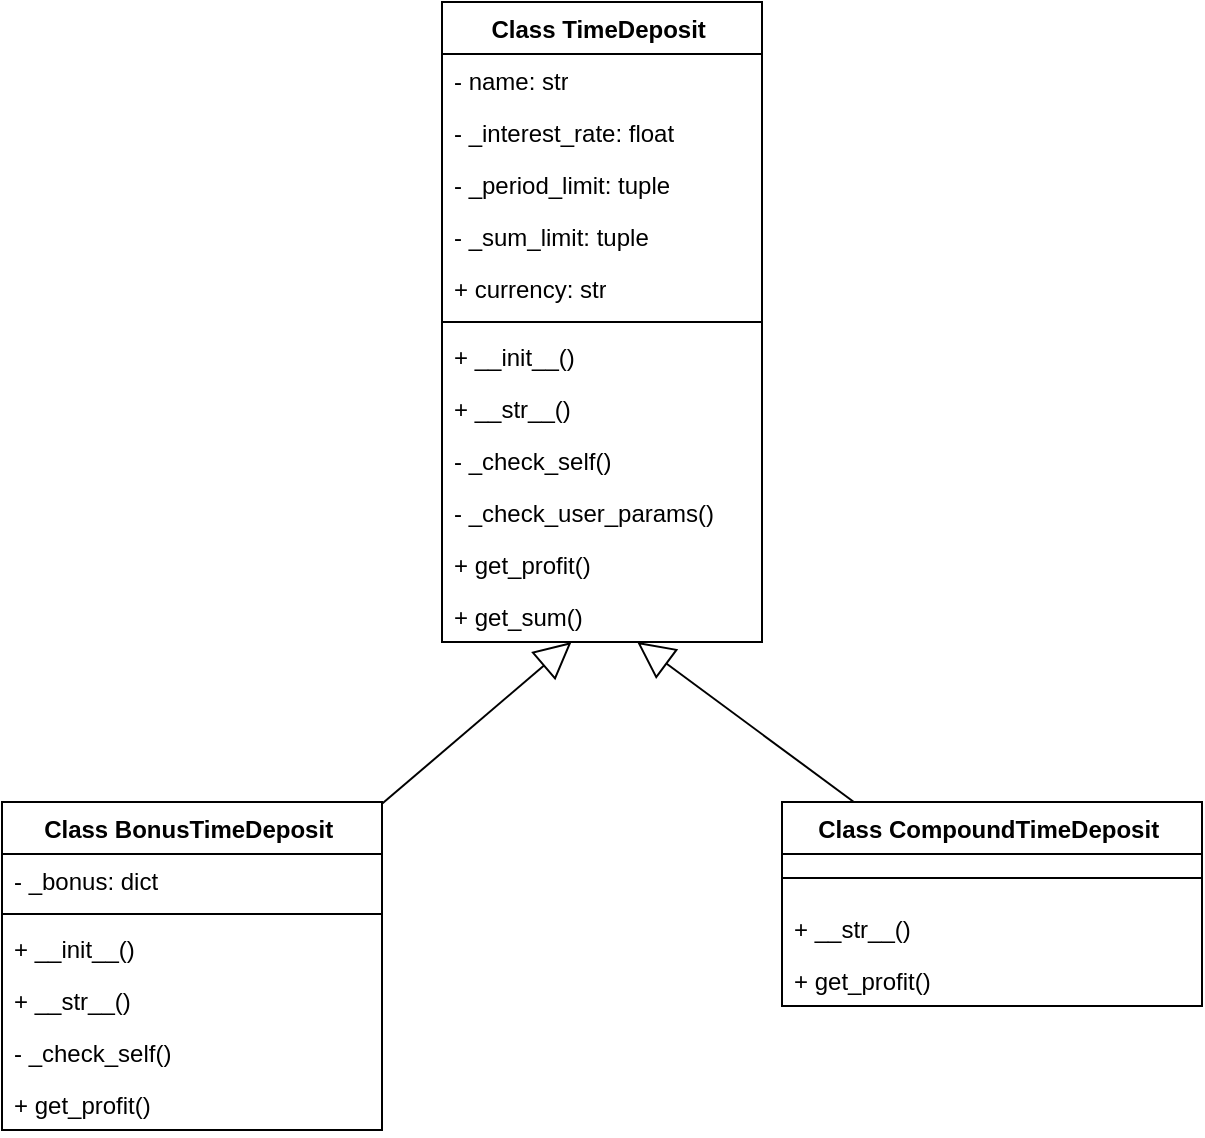 <mxfile version="26.0.16">
  <diagram name="Page-1" id="zIRlk22ubF4pOf5T_rgx">
    <mxGraphModel dx="1395" dy="650" grid="1" gridSize="10" guides="1" tooltips="1" connect="1" arrows="1" fold="1" page="1" pageScale="1" pageWidth="827" pageHeight="1169" math="0" shadow="0">
      <root>
        <mxCell id="0" />
        <mxCell id="1" parent="0" />
        <mxCell id="BXN1IJrcgpwODLjcUahs-1" value="Class&amp;nbsp;TimeDeposit&amp;nbsp;" style="swimlane;fontStyle=1;align=center;verticalAlign=top;childLayout=stackLayout;horizontal=1;startSize=26;horizontalStack=0;resizeParent=1;resizeParentMax=0;resizeLast=0;collapsible=1;marginBottom=0;whiteSpace=wrap;html=1;" vertex="1" parent="1">
          <mxGeometry x="360" y="60" width="160" height="320" as="geometry" />
        </mxCell>
        <mxCell id="BXN1IJrcgpwODLjcUahs-2" value="- name: str" style="text;strokeColor=none;fillColor=none;align=left;verticalAlign=top;spacingLeft=4;spacingRight=4;overflow=hidden;rotatable=0;points=[[0,0.5],[1,0.5]];portConstraint=eastwest;whiteSpace=wrap;html=1;" vertex="1" parent="BXN1IJrcgpwODLjcUahs-1">
          <mxGeometry y="26" width="160" height="26" as="geometry" />
        </mxCell>
        <mxCell id="BXN1IJrcgpwODLjcUahs-6" value="- _interest_rate: float" style="text;strokeColor=none;fillColor=none;align=left;verticalAlign=top;spacingLeft=4;spacingRight=4;overflow=hidden;rotatable=0;points=[[0,0.5],[1,0.5]];portConstraint=eastwest;whiteSpace=wrap;html=1;" vertex="1" parent="BXN1IJrcgpwODLjcUahs-1">
          <mxGeometry y="52" width="160" height="26" as="geometry" />
        </mxCell>
        <mxCell id="BXN1IJrcgpwODLjcUahs-7" value="- _period_limit: tuple" style="text;strokeColor=none;fillColor=none;align=left;verticalAlign=top;spacingLeft=4;spacingRight=4;overflow=hidden;rotatable=0;points=[[0,0.5],[1,0.5]];portConstraint=eastwest;whiteSpace=wrap;html=1;" vertex="1" parent="BXN1IJrcgpwODLjcUahs-1">
          <mxGeometry y="78" width="160" height="26" as="geometry" />
        </mxCell>
        <mxCell id="BXN1IJrcgpwODLjcUahs-8" value="- _sum_limit: tuple" style="text;strokeColor=none;fillColor=none;align=left;verticalAlign=top;spacingLeft=4;spacingRight=4;overflow=hidden;rotatable=0;points=[[0,0.5],[1,0.5]];portConstraint=eastwest;whiteSpace=wrap;html=1;" vertex="1" parent="BXN1IJrcgpwODLjcUahs-1">
          <mxGeometry y="104" width="160" height="26" as="geometry" />
        </mxCell>
        <mxCell id="BXN1IJrcgpwODLjcUahs-9" value="+ currency: str" style="text;strokeColor=none;fillColor=none;align=left;verticalAlign=top;spacingLeft=4;spacingRight=4;overflow=hidden;rotatable=0;points=[[0,0.5],[1,0.5]];portConstraint=eastwest;whiteSpace=wrap;html=1;" vertex="1" parent="BXN1IJrcgpwODLjcUahs-1">
          <mxGeometry y="130" width="160" height="26" as="geometry" />
        </mxCell>
        <mxCell id="BXN1IJrcgpwODLjcUahs-3" value="" style="line;strokeWidth=1;fillColor=none;align=left;verticalAlign=middle;spacingTop=-1;spacingLeft=3;spacingRight=3;rotatable=0;labelPosition=right;points=[];portConstraint=eastwest;strokeColor=inherit;" vertex="1" parent="BXN1IJrcgpwODLjcUahs-1">
          <mxGeometry y="156" width="160" height="8" as="geometry" />
        </mxCell>
        <mxCell id="BXN1IJrcgpwODLjcUahs-4" value="+ __init__()" style="text;strokeColor=none;fillColor=none;align=left;verticalAlign=top;spacingLeft=4;spacingRight=4;overflow=hidden;rotatable=0;points=[[0,0.5],[1,0.5]];portConstraint=eastwest;whiteSpace=wrap;html=1;" vertex="1" parent="BXN1IJrcgpwODLjcUahs-1">
          <mxGeometry y="164" width="160" height="26" as="geometry" />
        </mxCell>
        <mxCell id="BXN1IJrcgpwODLjcUahs-10" value="+ __str__()" style="text;strokeColor=none;fillColor=none;align=left;verticalAlign=top;spacingLeft=4;spacingRight=4;overflow=hidden;rotatable=0;points=[[0,0.5],[1,0.5]];portConstraint=eastwest;whiteSpace=wrap;html=1;" vertex="1" parent="BXN1IJrcgpwODLjcUahs-1">
          <mxGeometry y="190" width="160" height="26" as="geometry" />
        </mxCell>
        <mxCell id="BXN1IJrcgpwODLjcUahs-12" value="- _check_self()" style="text;strokeColor=none;fillColor=none;align=left;verticalAlign=top;spacingLeft=4;spacingRight=4;overflow=hidden;rotatable=0;points=[[0,0.5],[1,0.5]];portConstraint=eastwest;whiteSpace=wrap;html=1;" vertex="1" parent="BXN1IJrcgpwODLjcUahs-1">
          <mxGeometry y="216" width="160" height="26" as="geometry" />
        </mxCell>
        <mxCell id="BXN1IJrcgpwODLjcUahs-11" value="- _check_user_params()" style="text;strokeColor=none;fillColor=none;align=left;verticalAlign=top;spacingLeft=4;spacingRight=4;overflow=hidden;rotatable=0;points=[[0,0.5],[1,0.5]];portConstraint=eastwest;whiteSpace=wrap;html=1;" vertex="1" parent="BXN1IJrcgpwODLjcUahs-1">
          <mxGeometry y="242" width="160" height="26" as="geometry" />
        </mxCell>
        <mxCell id="BXN1IJrcgpwODLjcUahs-13" value="+ get_profit()" style="text;strokeColor=none;fillColor=none;align=left;verticalAlign=top;spacingLeft=4;spacingRight=4;overflow=hidden;rotatable=0;points=[[0,0.5],[1,0.5]];portConstraint=eastwest;whiteSpace=wrap;html=1;" vertex="1" parent="BXN1IJrcgpwODLjcUahs-1">
          <mxGeometry y="268" width="160" height="26" as="geometry" />
        </mxCell>
        <mxCell id="BXN1IJrcgpwODLjcUahs-14" value="+ get_sum()" style="text;strokeColor=none;fillColor=none;align=left;verticalAlign=top;spacingLeft=4;spacingRight=4;overflow=hidden;rotatable=0;points=[[0,0.5],[1,0.5]];portConstraint=eastwest;whiteSpace=wrap;html=1;" vertex="1" parent="BXN1IJrcgpwODLjcUahs-1">
          <mxGeometry y="294" width="160" height="26" as="geometry" />
        </mxCell>
        <mxCell id="BXN1IJrcgpwODLjcUahs-15" value="Class&amp;nbsp;BonusTimeDeposit&amp;nbsp;" style="swimlane;fontStyle=1;align=center;verticalAlign=top;childLayout=stackLayout;horizontal=1;startSize=26;horizontalStack=0;resizeParent=1;resizeParentMax=0;resizeLast=0;collapsible=1;marginBottom=0;whiteSpace=wrap;html=1;" vertex="1" parent="1">
          <mxGeometry x="140" y="460" width="190" height="164" as="geometry" />
        </mxCell>
        <mxCell id="BXN1IJrcgpwODLjcUahs-16" value="- _bonus: dict" style="text;strokeColor=none;fillColor=none;align=left;verticalAlign=top;spacingLeft=4;spacingRight=4;overflow=hidden;rotatable=0;points=[[0,0.5],[1,0.5]];portConstraint=eastwest;whiteSpace=wrap;html=1;" vertex="1" parent="BXN1IJrcgpwODLjcUahs-15">
          <mxGeometry y="26" width="190" height="26" as="geometry" />
        </mxCell>
        <mxCell id="BXN1IJrcgpwODLjcUahs-21" value="" style="line;strokeWidth=1;fillColor=none;align=left;verticalAlign=middle;spacingTop=-1;spacingLeft=3;spacingRight=3;rotatable=0;labelPosition=right;points=[];portConstraint=eastwest;strokeColor=inherit;" vertex="1" parent="BXN1IJrcgpwODLjcUahs-15">
          <mxGeometry y="52" width="190" height="8" as="geometry" />
        </mxCell>
        <mxCell id="BXN1IJrcgpwODLjcUahs-22" value="+ __init__()" style="text;strokeColor=none;fillColor=none;align=left;verticalAlign=top;spacingLeft=4;spacingRight=4;overflow=hidden;rotatable=0;points=[[0,0.5],[1,0.5]];portConstraint=eastwest;whiteSpace=wrap;html=1;" vertex="1" parent="BXN1IJrcgpwODLjcUahs-15">
          <mxGeometry y="60" width="190" height="26" as="geometry" />
        </mxCell>
        <mxCell id="BXN1IJrcgpwODLjcUahs-23" value="+ __str__()" style="text;strokeColor=none;fillColor=none;align=left;verticalAlign=top;spacingLeft=4;spacingRight=4;overflow=hidden;rotatable=0;points=[[0,0.5],[1,0.5]];portConstraint=eastwest;whiteSpace=wrap;html=1;" vertex="1" parent="BXN1IJrcgpwODLjcUahs-15">
          <mxGeometry y="86" width="190" height="26" as="geometry" />
        </mxCell>
        <mxCell id="BXN1IJrcgpwODLjcUahs-24" value="- _check_self()" style="text;strokeColor=none;fillColor=none;align=left;verticalAlign=top;spacingLeft=4;spacingRight=4;overflow=hidden;rotatable=0;points=[[0,0.5],[1,0.5]];portConstraint=eastwest;whiteSpace=wrap;html=1;" vertex="1" parent="BXN1IJrcgpwODLjcUahs-15">
          <mxGeometry y="112" width="190" height="26" as="geometry" />
        </mxCell>
        <mxCell id="BXN1IJrcgpwODLjcUahs-25" value="+ get_profit()" style="text;strokeColor=none;fillColor=none;align=left;verticalAlign=top;spacingLeft=4;spacingRight=4;overflow=hidden;rotatable=0;points=[[0,0.5],[1,0.5]];portConstraint=eastwest;whiteSpace=wrap;html=1;" vertex="1" parent="BXN1IJrcgpwODLjcUahs-15">
          <mxGeometry y="138" width="190" height="26" as="geometry" />
        </mxCell>
        <mxCell id="BXN1IJrcgpwODLjcUahs-28" value="Class&amp;nbsp;CompoundTimeDeposit&amp;nbsp;" style="swimlane;fontStyle=1;align=center;verticalAlign=top;childLayout=stackLayout;horizontal=1;startSize=26;horizontalStack=0;resizeParent=1;resizeParentMax=0;resizeLast=0;collapsible=1;marginBottom=0;whiteSpace=wrap;html=1;" vertex="1" parent="1">
          <mxGeometry x="530" y="460" width="210" height="102" as="geometry" />
        </mxCell>
        <mxCell id="BXN1IJrcgpwODLjcUahs-30" value="" style="line;strokeWidth=1;fillColor=none;align=left;verticalAlign=middle;spacingTop=-1;spacingLeft=3;spacingRight=3;rotatable=0;labelPosition=right;points=[];portConstraint=eastwest;strokeColor=inherit;" vertex="1" parent="BXN1IJrcgpwODLjcUahs-28">
          <mxGeometry y="26" width="210" height="24" as="geometry" />
        </mxCell>
        <mxCell id="BXN1IJrcgpwODLjcUahs-31" value="+ __str__()" style="text;strokeColor=none;fillColor=none;align=left;verticalAlign=top;spacingLeft=4;spacingRight=4;overflow=hidden;rotatable=0;points=[[0,0.5],[1,0.5]];portConstraint=eastwest;whiteSpace=wrap;html=1;" vertex="1" parent="BXN1IJrcgpwODLjcUahs-28">
          <mxGeometry y="50" width="210" height="26" as="geometry" />
        </mxCell>
        <mxCell id="BXN1IJrcgpwODLjcUahs-32" value="+ get_profit()" style="text;strokeColor=none;fillColor=none;align=left;verticalAlign=top;spacingLeft=4;spacingRight=4;overflow=hidden;rotatable=0;points=[[0,0.5],[1,0.5]];portConstraint=eastwest;whiteSpace=wrap;html=1;" vertex="1" parent="BXN1IJrcgpwODLjcUahs-28">
          <mxGeometry y="76" width="210" height="26" as="geometry" />
        </mxCell>
        <mxCell id="BXN1IJrcgpwODLjcUahs-36" value="" style="endArrow=block;endSize=16;endFill=0;html=1;rounded=0;" edge="1" parent="1" source="BXN1IJrcgpwODLjcUahs-28" target="BXN1IJrcgpwODLjcUahs-14">
          <mxGeometry width="160" relative="1" as="geometry">
            <mxPoint x="420" y="430" as="sourcePoint" />
            <mxPoint x="580" y="430" as="targetPoint" />
          </mxGeometry>
        </mxCell>
        <mxCell id="BXN1IJrcgpwODLjcUahs-37" value="" style="endArrow=block;endSize=16;endFill=0;html=1;rounded=0;" edge="1" parent="1" source="BXN1IJrcgpwODLjcUahs-15" target="BXN1IJrcgpwODLjcUahs-14">
          <mxGeometry width="160" relative="1" as="geometry">
            <mxPoint x="464" y="520" as="sourcePoint" />
            <mxPoint x="410" y="410" as="targetPoint" />
          </mxGeometry>
        </mxCell>
      </root>
    </mxGraphModel>
  </diagram>
</mxfile>

